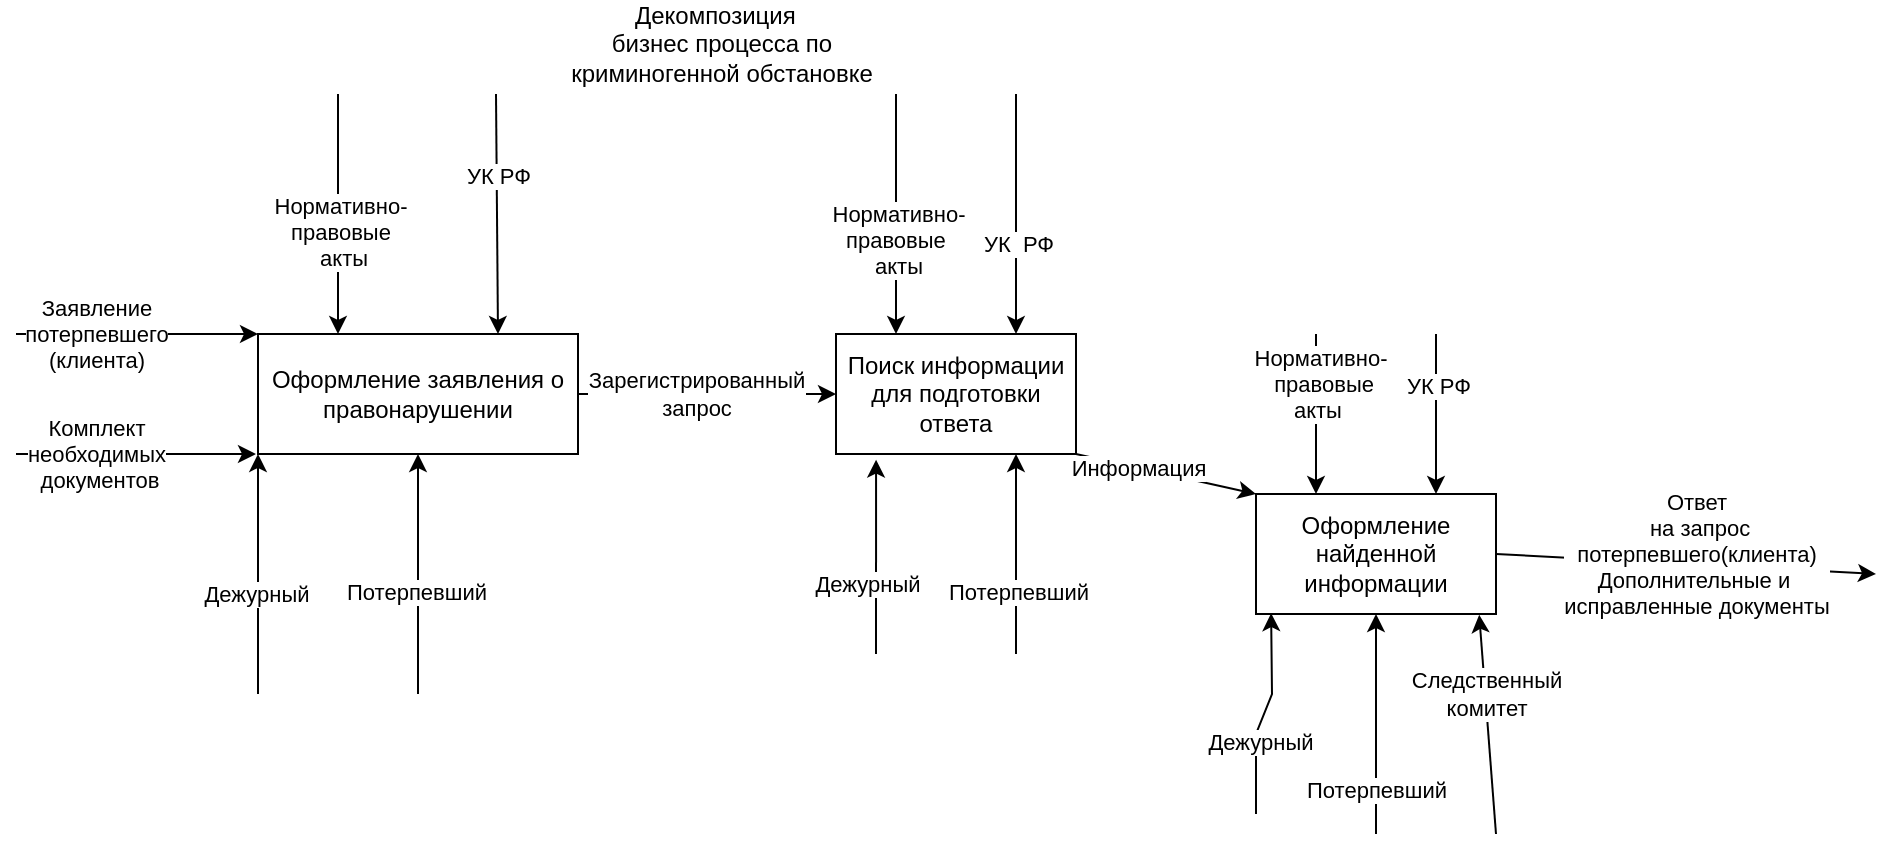 <mxfile version="20.8.19" type="github">
  <diagram name="Страница 1" id="KoeXcXxwSRBXX-UhThoY">
    <mxGraphModel dx="1010" dy="581" grid="1" gridSize="10" guides="1" tooltips="1" connect="1" arrows="1" fold="1" page="1" pageScale="1" pageWidth="827" pageHeight="1169" math="0" shadow="0">
      <root>
        <mxCell id="0" />
        <mxCell id="1" parent="0" />
        <mxCell id="JpxATV4K1BG4y2HD1JIV-2" value="Оформление заявления о правонарушении" style="rounded=0;whiteSpace=wrap;html=1;" vertex="1" parent="1">
          <mxGeometry x="161" y="520" width="160" height="60" as="geometry" />
        </mxCell>
        <mxCell id="JpxATV4K1BG4y2HD1JIV-3" value="Декомпозиция&amp;nbsp;&amp;nbsp;&lt;br&gt;бизнес процесса по криминогенной обстановке&lt;br&gt;" style="text;html=1;strokeColor=none;fillColor=none;align=center;verticalAlign=middle;whiteSpace=wrap;rounded=0;" vertex="1" parent="1">
          <mxGeometry x="300" y="360" width="186" height="30" as="geometry" />
        </mxCell>
        <mxCell id="JpxATV4K1BG4y2HD1JIV-5" value="" style="endArrow=classic;html=1;rounded=0;entryX=0;entryY=1;entryDx=0;entryDy=0;" edge="1" parent="1" target="JpxATV4K1BG4y2HD1JIV-2">
          <mxGeometry width="50" height="50" relative="1" as="geometry">
            <mxPoint x="161" y="700" as="sourcePoint" />
            <mxPoint x="561" y="690" as="targetPoint" />
          </mxGeometry>
        </mxCell>
        <mxCell id="JpxATV4K1BG4y2HD1JIV-6" value="Дежурный" style="edgeLabel;html=1;align=center;verticalAlign=middle;resizable=0;points=[];" vertex="1" connectable="0" parent="JpxATV4K1BG4y2HD1JIV-5">
          <mxGeometry x="-0.17" y="1" relative="1" as="geometry">
            <mxPoint as="offset" />
          </mxGeometry>
        </mxCell>
        <mxCell id="JpxATV4K1BG4y2HD1JIV-7" value="" style="endArrow=classic;html=1;rounded=0;entryX=0.5;entryY=1;entryDx=0;entryDy=0;" edge="1" parent="1" target="JpxATV4K1BG4y2HD1JIV-2">
          <mxGeometry width="50" height="50" relative="1" as="geometry">
            <mxPoint x="241" y="700" as="sourcePoint" />
            <mxPoint x="561" y="690" as="targetPoint" />
          </mxGeometry>
        </mxCell>
        <mxCell id="JpxATV4K1BG4y2HD1JIV-8" value="Потерпевший" style="edgeLabel;html=1;align=center;verticalAlign=middle;resizable=0;points=[];" vertex="1" connectable="0" parent="JpxATV4K1BG4y2HD1JIV-7">
          <mxGeometry x="-0.153" y="1" relative="1" as="geometry">
            <mxPoint as="offset" />
          </mxGeometry>
        </mxCell>
        <mxCell id="JpxATV4K1BG4y2HD1JIV-9" value="" style="endArrow=classic;html=1;rounded=0;entryX=0;entryY=0;entryDx=0;entryDy=0;" edge="1" parent="1" target="JpxATV4K1BG4y2HD1JIV-2">
          <mxGeometry width="50" height="50" relative="1" as="geometry">
            <mxPoint x="40" y="520" as="sourcePoint" />
            <mxPoint x="440" y="670" as="targetPoint" />
          </mxGeometry>
        </mxCell>
        <mxCell id="JpxATV4K1BG4y2HD1JIV-28" value="Заявление &lt;br&gt;потерпевшего&lt;br&gt;(клиента)" style="edgeLabel;html=1;align=center;verticalAlign=middle;resizable=0;points=[];" vertex="1" connectable="0" parent="JpxATV4K1BG4y2HD1JIV-9">
          <mxGeometry x="-0.193" relative="1" as="geometry">
            <mxPoint x="-9" as="offset" />
          </mxGeometry>
        </mxCell>
        <mxCell id="JpxATV4K1BG4y2HD1JIV-10" value="" style="endArrow=classic;html=1;rounded=0;" edge="1" parent="1">
          <mxGeometry width="50" height="50" relative="1" as="geometry">
            <mxPoint x="40" y="580" as="sourcePoint" />
            <mxPoint x="160" y="580" as="targetPoint" />
          </mxGeometry>
        </mxCell>
        <mxCell id="JpxATV4K1BG4y2HD1JIV-29" value="Комплект &lt;br&gt;необходимых&lt;br&gt;&amp;nbsp;документов" style="edgeLabel;html=1;align=center;verticalAlign=middle;resizable=0;points=[];" vertex="1" connectable="0" parent="JpxATV4K1BG4y2HD1JIV-10">
          <mxGeometry x="-0.437" y="-1" relative="1" as="geometry">
            <mxPoint x="6" y="-1" as="offset" />
          </mxGeometry>
        </mxCell>
        <mxCell id="JpxATV4K1BG4y2HD1JIV-11" value="" style="endArrow=classic;html=1;rounded=0;entryX=0.25;entryY=0;entryDx=0;entryDy=0;" edge="1" parent="1" target="JpxATV4K1BG4y2HD1JIV-2">
          <mxGeometry width="50" height="50" relative="1" as="geometry">
            <mxPoint x="201" y="400" as="sourcePoint" />
            <mxPoint x="440" y="470" as="targetPoint" />
          </mxGeometry>
        </mxCell>
        <mxCell id="JpxATV4K1BG4y2HD1JIV-30" value="Нормативно-&lt;br&gt;правовые&lt;br&gt;&amp;nbsp;акты" style="edgeLabel;html=1;align=center;verticalAlign=middle;resizable=0;points=[];" vertex="1" connectable="0" parent="JpxATV4K1BG4y2HD1JIV-11">
          <mxGeometry x="0.15" y="1" relative="1" as="geometry">
            <mxPoint as="offset" />
          </mxGeometry>
        </mxCell>
        <mxCell id="JpxATV4K1BG4y2HD1JIV-14" value="" style="endArrow=classic;html=1;rounded=0;exitX=1;exitY=0.5;exitDx=0;exitDy=0;" edge="1" parent="1" source="JpxATV4K1BG4y2HD1JIV-2" target="JpxATV4K1BG4y2HD1JIV-15">
          <mxGeometry width="50" height="50" relative="1" as="geometry">
            <mxPoint x="390" y="520" as="sourcePoint" />
            <mxPoint x="410" y="620" as="targetPoint" />
          </mxGeometry>
        </mxCell>
        <mxCell id="JpxATV4K1BG4y2HD1JIV-33" value="Зарегистрированный &lt;br&gt;запрос" style="edgeLabel;html=1;align=center;verticalAlign=middle;resizable=0;points=[];" vertex="1" connectable="0" parent="JpxATV4K1BG4y2HD1JIV-14">
          <mxGeometry x="-0.228" y="1" relative="1" as="geometry">
            <mxPoint x="9" y="1" as="offset" />
          </mxGeometry>
        </mxCell>
        <mxCell id="JpxATV4K1BG4y2HD1JIV-15" value="Поиск информации для подготовки ответа" style="rounded=0;whiteSpace=wrap;html=1;" vertex="1" parent="1">
          <mxGeometry x="450" y="520" width="120" height="60" as="geometry" />
        </mxCell>
        <mxCell id="JpxATV4K1BG4y2HD1JIV-16" value="" style="endArrow=classic;html=1;rounded=0;entryX=0.167;entryY=1.047;entryDx=0;entryDy=0;entryPerimeter=0;" edge="1" parent="1" target="JpxATV4K1BG4y2HD1JIV-15">
          <mxGeometry width="50" height="50" relative="1" as="geometry">
            <mxPoint x="470" y="680" as="sourcePoint" />
            <mxPoint x="440" y="570" as="targetPoint" />
          </mxGeometry>
        </mxCell>
        <mxCell id="JpxATV4K1BG4y2HD1JIV-39" value="Дежурный&amp;nbsp;" style="edgeLabel;html=1;align=center;verticalAlign=middle;resizable=0;points=[];" vertex="1" connectable="0" parent="JpxATV4K1BG4y2HD1JIV-16">
          <mxGeometry x="-0.28" y="3" relative="1" as="geometry">
            <mxPoint as="offset" />
          </mxGeometry>
        </mxCell>
        <mxCell id="JpxATV4K1BG4y2HD1JIV-17" value="" style="endArrow=classic;html=1;rounded=0;entryX=0.75;entryY=1;entryDx=0;entryDy=0;" edge="1" parent="1" target="JpxATV4K1BG4y2HD1JIV-15">
          <mxGeometry width="50" height="50" relative="1" as="geometry">
            <mxPoint x="540" y="680" as="sourcePoint" />
            <mxPoint x="440" y="570" as="targetPoint" />
            <Array as="points" />
          </mxGeometry>
        </mxCell>
        <mxCell id="JpxATV4K1BG4y2HD1JIV-40" value="Потерпевший" style="edgeLabel;html=1;align=center;verticalAlign=middle;resizable=0;points=[];" vertex="1" connectable="0" parent="JpxATV4K1BG4y2HD1JIV-17">
          <mxGeometry x="-0.38" y="-1" relative="1" as="geometry">
            <mxPoint as="offset" />
          </mxGeometry>
        </mxCell>
        <mxCell id="JpxATV4K1BG4y2HD1JIV-18" value="" style="endArrow=classic;html=1;rounded=0;entryX=0.25;entryY=0;entryDx=0;entryDy=0;" edge="1" parent="1">
          <mxGeometry width="50" height="50" relative="1" as="geometry">
            <mxPoint x="480" y="400" as="sourcePoint" />
            <mxPoint x="480" y="520" as="targetPoint" />
          </mxGeometry>
        </mxCell>
        <mxCell id="JpxATV4K1BG4y2HD1JIV-37" value="Нормативно-&lt;br&gt;правовые&amp;nbsp;&lt;br&gt;акты" style="edgeLabel;html=1;align=center;verticalAlign=middle;resizable=0;points=[];" vertex="1" connectable="0" parent="JpxATV4K1BG4y2HD1JIV-18">
          <mxGeometry x="0.213" y="1" relative="1" as="geometry">
            <mxPoint as="offset" />
          </mxGeometry>
        </mxCell>
        <mxCell id="JpxATV4K1BG4y2HD1JIV-20" value="" style="endArrow=classic;html=1;rounded=0;entryX=0.75;entryY=0;entryDx=0;entryDy=0;" edge="1" parent="1" target="JpxATV4K1BG4y2HD1JIV-15">
          <mxGeometry width="50" height="50" relative="1" as="geometry">
            <mxPoint x="540" y="400" as="sourcePoint" />
            <mxPoint x="320" y="500" as="targetPoint" />
          </mxGeometry>
        </mxCell>
        <mxCell id="JpxATV4K1BG4y2HD1JIV-38" value="УК&amp;nbsp; РФ" style="edgeLabel;html=1;align=center;verticalAlign=middle;resizable=0;points=[];" vertex="1" connectable="0" parent="JpxATV4K1BG4y2HD1JIV-20">
          <mxGeometry x="0.25" y="1" relative="1" as="geometry">
            <mxPoint as="offset" />
          </mxGeometry>
        </mxCell>
        <mxCell id="JpxATV4K1BG4y2HD1JIV-21" value="Оформление найденной информации" style="rounded=0;whiteSpace=wrap;html=1;" vertex="1" parent="1">
          <mxGeometry x="660" y="600" width="120" height="60" as="geometry" />
        </mxCell>
        <mxCell id="JpxATV4K1BG4y2HD1JIV-22" value="" style="endArrow=classic;html=1;rounded=0;entryX=0;entryY=0;entryDx=0;entryDy=0;exitX=1;exitY=1;exitDx=0;exitDy=0;" edge="1" parent="1" source="JpxATV4K1BG4y2HD1JIV-15" target="JpxATV4K1BG4y2HD1JIV-21">
          <mxGeometry width="50" height="50" relative="1" as="geometry">
            <mxPoint x="450" y="650" as="sourcePoint" />
            <mxPoint x="500" y="600" as="targetPoint" />
          </mxGeometry>
        </mxCell>
        <mxCell id="JpxATV4K1BG4y2HD1JIV-41" value="Информация" style="edgeLabel;html=1;align=center;verticalAlign=middle;resizable=0;points=[];" vertex="1" connectable="0" parent="JpxATV4K1BG4y2HD1JIV-22">
          <mxGeometry x="-0.308" relative="1" as="geometry">
            <mxPoint as="offset" />
          </mxGeometry>
        </mxCell>
        <mxCell id="JpxATV4K1BG4y2HD1JIV-24" value="" style="endArrow=classic;html=1;rounded=0;entryX=0.25;entryY=0;entryDx=0;entryDy=0;" edge="1" parent="1" target="JpxATV4K1BG4y2HD1JIV-21">
          <mxGeometry width="50" height="50" relative="1" as="geometry">
            <mxPoint x="690" y="520" as="sourcePoint" />
            <mxPoint x="580" y="600" as="targetPoint" />
          </mxGeometry>
        </mxCell>
        <mxCell id="JpxATV4K1BG4y2HD1JIV-42" value="Нормативно-&lt;br&gt;&amp;nbsp;правовые&lt;br&gt;акты&amp;nbsp;" style="edgeLabel;html=1;align=center;verticalAlign=middle;resizable=0;points=[];" vertex="1" connectable="0" parent="JpxATV4K1BG4y2HD1JIV-24">
          <mxGeometry x="-0.37" y="2" relative="1" as="geometry">
            <mxPoint as="offset" />
          </mxGeometry>
        </mxCell>
        <mxCell id="JpxATV4K1BG4y2HD1JIV-25" value="" style="endArrow=classic;html=1;rounded=0;entryX=0.75;entryY=0;entryDx=0;entryDy=0;" edge="1" parent="1" target="JpxATV4K1BG4y2HD1JIV-21">
          <mxGeometry width="50" height="50" relative="1" as="geometry">
            <mxPoint x="750" y="520" as="sourcePoint" />
            <mxPoint x="580" y="600" as="targetPoint" />
          </mxGeometry>
        </mxCell>
        <mxCell id="JpxATV4K1BG4y2HD1JIV-43" value="УК РФ" style="edgeLabel;html=1;align=center;verticalAlign=middle;resizable=0;points=[];" vertex="1" connectable="0" parent="JpxATV4K1BG4y2HD1JIV-25">
          <mxGeometry x="-0.365" y="1" relative="1" as="geometry">
            <mxPoint as="offset" />
          </mxGeometry>
        </mxCell>
        <mxCell id="JpxATV4K1BG4y2HD1JIV-27" value="" style="endArrow=classic;html=1;rounded=0;exitX=1;exitY=0.5;exitDx=0;exitDy=0;" edge="1" parent="1" source="JpxATV4K1BG4y2HD1JIV-21">
          <mxGeometry width="50" height="50" relative="1" as="geometry">
            <mxPoint x="900" y="645" as="sourcePoint" />
            <mxPoint x="970" y="640" as="targetPoint" />
          </mxGeometry>
        </mxCell>
        <mxCell id="JpxATV4K1BG4y2HD1JIV-45" value="Ответ&lt;br&gt;&amp;nbsp;на запрос &lt;br&gt;потерпевшего(клиента)&lt;br&gt;Дополнительные и&amp;nbsp;&lt;br style=&quot;border-color: var(--border-color);&quot;&gt;исправленные документы" style="edgeLabel;html=1;align=center;verticalAlign=middle;resizable=0;points=[];" vertex="1" connectable="0" parent="JpxATV4K1BG4y2HD1JIV-27">
          <mxGeometry x="0.447" y="2" relative="1" as="geometry">
            <mxPoint x="-38" y="-5" as="offset" />
          </mxGeometry>
        </mxCell>
        <mxCell id="JpxATV4K1BG4y2HD1JIV-31" value="" style="endArrow=classic;html=1;rounded=0;entryX=0.75;entryY=0;entryDx=0;entryDy=0;" edge="1" parent="1" target="JpxATV4K1BG4y2HD1JIV-2">
          <mxGeometry width="50" height="50" relative="1" as="geometry">
            <mxPoint x="280" y="400" as="sourcePoint" />
            <mxPoint x="520" y="460" as="targetPoint" />
          </mxGeometry>
        </mxCell>
        <mxCell id="JpxATV4K1BG4y2HD1JIV-32" value="УК РФ" style="edgeLabel;html=1;align=center;verticalAlign=middle;resizable=0;points=[];" vertex="1" connectable="0" parent="JpxATV4K1BG4y2HD1JIV-31">
          <mxGeometry x="-0.313" relative="1" as="geometry">
            <mxPoint as="offset" />
          </mxGeometry>
        </mxCell>
        <mxCell id="JpxATV4K1BG4y2HD1JIV-46" value="" style="endArrow=classic;html=1;rounded=0;entryX=0.063;entryY=0.993;entryDx=0;entryDy=0;entryPerimeter=0;" edge="1" parent="1" target="JpxATV4K1BG4y2HD1JIV-21">
          <mxGeometry width="50" height="50" relative="1" as="geometry">
            <mxPoint x="660" y="760" as="sourcePoint" />
            <mxPoint x="800" y="680" as="targetPoint" />
            <Array as="points">
              <mxPoint x="660" y="720" />
              <mxPoint x="668" y="700" />
            </Array>
          </mxGeometry>
        </mxCell>
        <mxCell id="JpxATV4K1BG4y2HD1JIV-47" value="Дежурный" style="edgeLabel;html=1;align=center;verticalAlign=middle;resizable=0;points=[];" vertex="1" connectable="0" parent="JpxATV4K1BG4y2HD1JIV-46">
          <mxGeometry x="-0.28" y="-2" relative="1" as="geometry">
            <mxPoint as="offset" />
          </mxGeometry>
        </mxCell>
        <mxCell id="JpxATV4K1BG4y2HD1JIV-48" value="" style="endArrow=classic;html=1;rounded=0;entryX=0.5;entryY=1;entryDx=0;entryDy=0;" edge="1" parent="1" target="JpxATV4K1BG4y2HD1JIV-21">
          <mxGeometry width="50" height="50" relative="1" as="geometry">
            <mxPoint x="720" y="770" as="sourcePoint" />
            <mxPoint x="800" y="680" as="targetPoint" />
          </mxGeometry>
        </mxCell>
        <mxCell id="JpxATV4K1BG4y2HD1JIV-49" value="Потерпевший" style="edgeLabel;html=1;align=center;verticalAlign=middle;resizable=0;points=[];" vertex="1" connectable="0" parent="JpxATV4K1BG4y2HD1JIV-48">
          <mxGeometry x="-0.59" relative="1" as="geometry">
            <mxPoint as="offset" />
          </mxGeometry>
        </mxCell>
        <mxCell id="JpxATV4K1BG4y2HD1JIV-51" value="" style="endArrow=classic;html=1;rounded=0;entryX=0.93;entryY=1.007;entryDx=0;entryDy=0;entryPerimeter=0;" edge="1" parent="1" target="JpxATV4K1BG4y2HD1JIV-21">
          <mxGeometry width="50" height="50" relative="1" as="geometry">
            <mxPoint x="780" y="770" as="sourcePoint" />
            <mxPoint x="800" y="670" as="targetPoint" />
          </mxGeometry>
        </mxCell>
        <mxCell id="JpxATV4K1BG4y2HD1JIV-52" value="Следственный&lt;br&gt;комитет" style="edgeLabel;html=1;align=center;verticalAlign=middle;resizable=0;points=[];" vertex="1" connectable="0" parent="JpxATV4K1BG4y2HD1JIV-51">
          <mxGeometry x="0.286" relative="1" as="geometry">
            <mxPoint as="offset" />
          </mxGeometry>
        </mxCell>
      </root>
    </mxGraphModel>
  </diagram>
</mxfile>

